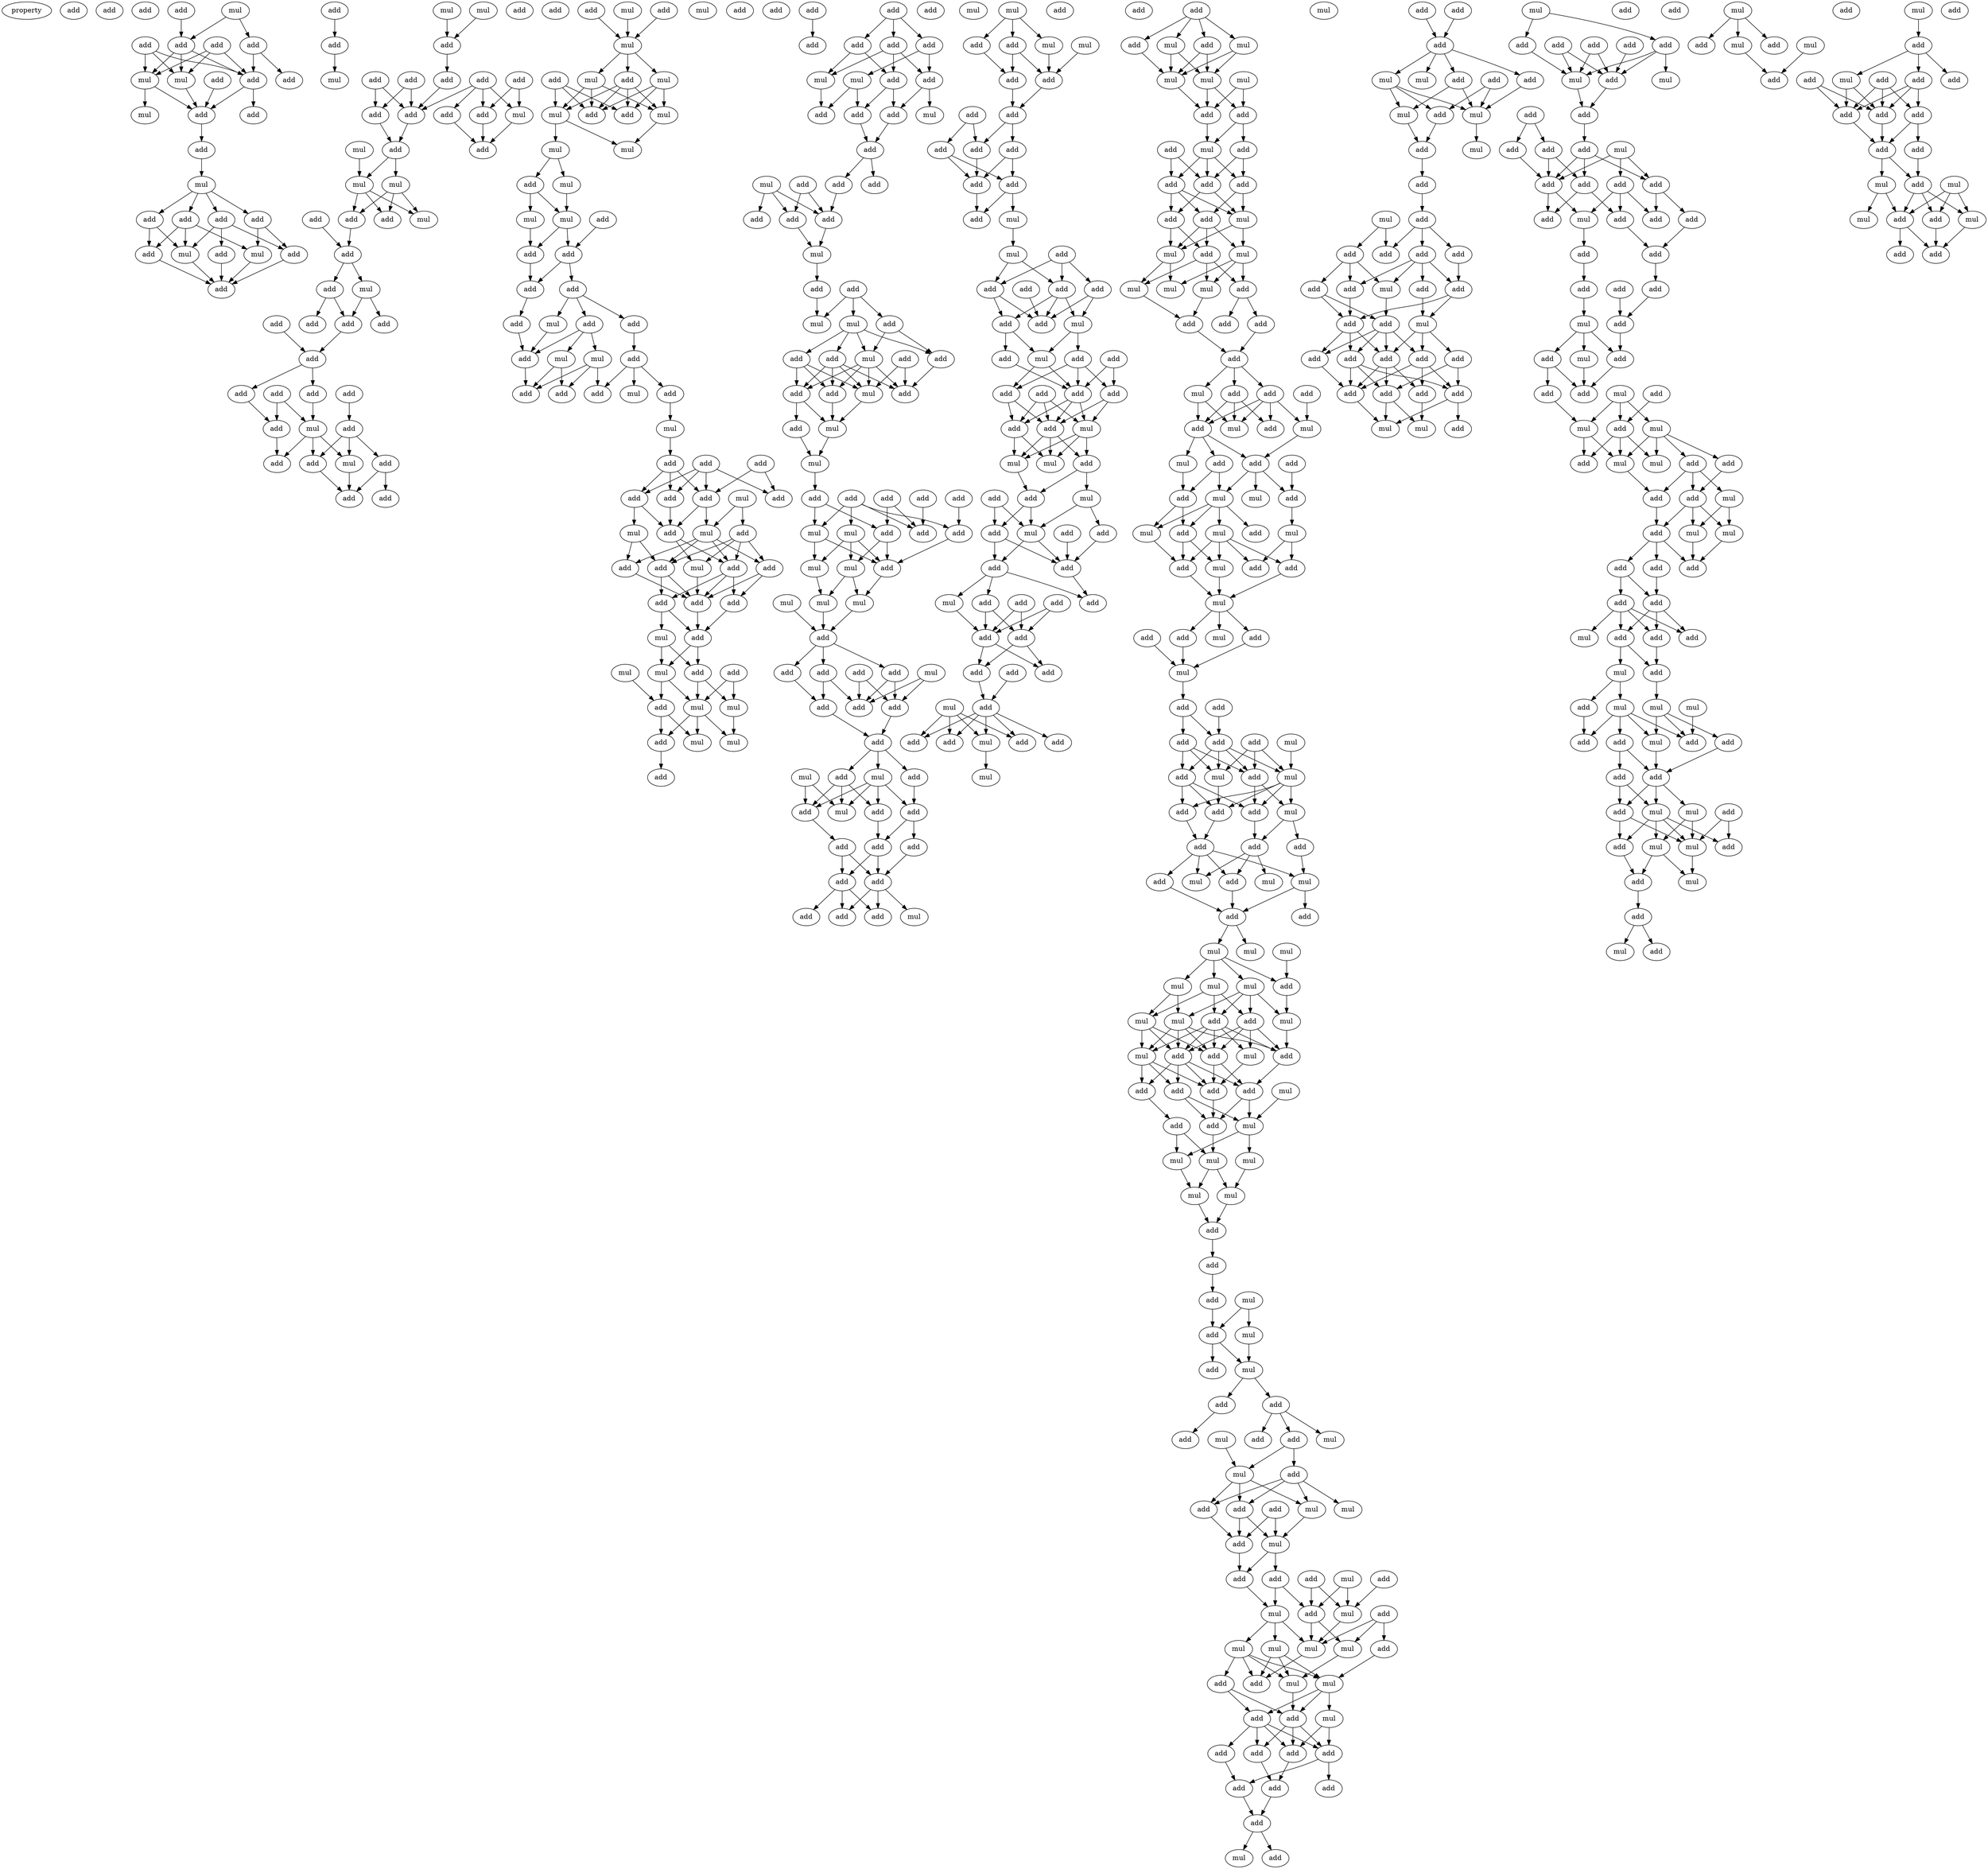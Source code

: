 digraph {
    node [fontcolor=black]
    property [mul=2,lf=2.0]
    0 [ label = add ];
    1 [ label = add ];
    2 [ label = add ];
    3 [ label = add ];
    4 [ label = mul ];
    5 [ label = add ];
    6 [ label = add ];
    7 [ label = add ];
    8 [ label = add ];
    9 [ label = add ];
    10 [ label = mul ];
    11 [ label = add ];
    12 [ label = add ];
    13 [ label = mul ];
    14 [ label = mul ];
    15 [ label = add ];
    16 [ label = add ];
    17 [ label = add ];
    18 [ label = mul ];
    19 [ label = add ];
    20 [ label = add ];
    21 [ label = add ];
    22 [ label = add ];
    23 [ label = add ];
    24 [ label = add ];
    25 [ label = mul ];
    26 [ label = add ];
    27 [ label = mul ];
    28 [ label = add ];
    29 [ label = add ];
    30 [ label = add ];
    31 [ label = mul ];
    32 [ label = mul ];
    33 [ label = add ];
    34 [ label = mul ];
    35 [ label = add ];
    36 [ label = add ];
    37 [ label = add ];
    38 [ label = add ];
    39 [ label = add ];
    40 [ label = add ];
    41 [ label = add ];
    42 [ label = add ];
    43 [ label = add ];
    44 [ label = mul ];
    45 [ label = add ];
    46 [ label = mul ];
    47 [ label = add ];
    48 [ label = add ];
    49 [ label = mul ];
    50 [ label = mul ];
    51 [ label = add ];
    52 [ label = add ];
    53 [ label = add ];
    54 [ label = mul ];
    55 [ label = add ];
    56 [ label = mul ];
    57 [ label = add ];
    58 [ label = add ];
    59 [ label = add ];
    60 [ label = add ];
    61 [ label = add ];
    62 [ label = add ];
    63 [ label = add ];
    64 [ label = add ];
    65 [ label = add ];
    66 [ label = add ];
    67 [ label = add ];
    68 [ label = mul ];
    69 [ label = add ];
    70 [ label = add ];
    71 [ label = add ];
    72 [ label = mul ];
    73 [ label = add ];
    74 [ label = add ];
    75 [ label = add ];
    76 [ label = add ];
    77 [ label = add ];
    78 [ label = mul ];
    79 [ label = mul ];
    80 [ label = add ];
    81 [ label = mul ];
    82 [ label = add ];
    83 [ label = mul ];
    84 [ label = add ];
    85 [ label = mul ];
    86 [ label = add ];
    87 [ label = mul ];
    88 [ label = mul ];
    89 [ label = add ];
    90 [ label = mul ];
    91 [ label = mul ];
    92 [ label = add ];
    93 [ label = mul ];
    94 [ label = add ];
    95 [ label = mul ];
    96 [ label = add ];
    97 [ label = mul ];
    98 [ label = add ];
    99 [ label = add ];
    100 [ label = add ];
    101 [ label = add ];
    102 [ label = add ];
    103 [ label = add ];
    104 [ label = add ];
    105 [ label = add ];
    106 [ label = mul ];
    107 [ label = add ];
    108 [ label = add ];
    109 [ label = mul ];
    110 [ label = mul ];
    111 [ label = add ];
    112 [ label = mul ];
    113 [ label = add ];
    114 [ label = add ];
    115 [ label = add ];
    116 [ label = mul ];
    117 [ label = add ];
    118 [ label = add ];
    119 [ label = add ];
    120 [ label = add ];
    121 [ label = add ];
    122 [ label = add ];
    123 [ label = add ];
    124 [ label = mul ];
    125 [ label = add ];
    126 [ label = add ];
    127 [ label = mul ];
    128 [ label = mul ];
    129 [ label = add ];
    130 [ label = add ];
    131 [ label = add ];
    132 [ label = add ];
    133 [ label = mul ];
    134 [ label = add ];
    135 [ label = add ];
    136 [ label = add ];
    137 [ label = mul ];
    138 [ label = add ];
    139 [ label = add ];
    140 [ label = add ];
    141 [ label = mul ];
    142 [ label = add ];
    143 [ label = add ];
    144 [ label = mul ];
    145 [ label = mul ];
    146 [ label = mul ];
    147 [ label = add ];
    148 [ label = mul ];
    149 [ label = add ];
    150 [ label = mul ];
    151 [ label = add ];
    152 [ label = add ];
    153 [ label = add ];
    154 [ label = add ];
    155 [ label = add ];
    156 [ label = add ];
    157 [ label = mul ];
    158 [ label = mul ];
    159 [ label = add ];
    160 [ label = add ];
    161 [ label = add ];
    162 [ label = mul ];
    163 [ label = add ];
    164 [ label = add ];
    165 [ label = add ];
    166 [ label = add ];
    167 [ label = add ];
    168 [ label = mul ];
    169 [ label = add ];
    170 [ label = add ];
    171 [ label = add ];
    172 [ label = add ];
    173 [ label = mul ];
    174 [ label = add ];
    175 [ label = add ];
    176 [ label = mul ];
    177 [ label = mul ];
    178 [ label = add ];
    179 [ label = add ];
    180 [ label = mul ];
    181 [ label = add ];
    182 [ label = add ];
    183 [ label = add ];
    184 [ label = mul ];
    185 [ label = add ];
    186 [ label = add ];
    187 [ label = add ];
    188 [ label = add ];
    189 [ label = mul ];
    190 [ label = mul ];
    191 [ label = add ];
    192 [ label = add ];
    193 [ label = add ];
    194 [ label = add ];
    195 [ label = add ];
    196 [ label = mul ];
    197 [ label = mul ];
    198 [ label = add ];
    199 [ label = add ];
    200 [ label = add ];
    201 [ label = mul ];
    202 [ label = mul ];
    203 [ label = add ];
    204 [ label = mul ];
    205 [ label = mul ];
    206 [ label = mul ];
    207 [ label = add ];
    208 [ label = add ];
    209 [ label = add ];
    210 [ label = add ];
    211 [ label = mul ];
    212 [ label = add ];
    213 [ label = add ];
    214 [ label = add ];
    215 [ label = add ];
    216 [ label = add ];
    217 [ label = add ];
    218 [ label = mul ];
    219 [ label = add ];
    220 [ label = mul ];
    221 [ label = mul ];
    222 [ label = add ];
    223 [ label = add ];
    224 [ label = add ];
    225 [ label = add ];
    226 [ label = add ];
    227 [ label = add ];
    228 [ label = add ];
    229 [ label = add ];
    230 [ label = add ];
    231 [ label = mul ];
    232 [ label = add ];
    233 [ label = mul ];
    234 [ label = add ];
    235 [ label = mul ];
    236 [ label = add ];
    237 [ label = add ];
    238 [ label = mul ];
    239 [ label = add ];
    240 [ label = mul ];
    241 [ label = add ];
    242 [ label = add ];
    243 [ label = add ];
    244 [ label = add ];
    245 [ label = add ];
    246 [ label = add ];
    247 [ label = add ];
    248 [ label = add ];
    249 [ label = add ];
    250 [ label = add ];
    251 [ label = mul ];
    252 [ label = add ];
    253 [ label = mul ];
    254 [ label = add ];
    255 [ label = add ];
    256 [ label = add ];
    257 [ label = add ];
    258 [ label = add ];
    259 [ label = add ];
    260 [ label = add ];
    261 [ label = mul ];
    262 [ label = mul ];
    263 [ label = add ];
    264 [ label = add ];
    265 [ label = add ];
    266 [ label = add ];
    267 [ label = add ];
    268 [ label = add ];
    269 [ label = add ];
    270 [ label = add ];
    271 [ label = mul ];
    272 [ label = add ];
    273 [ label = mul ];
    274 [ label = mul ];
    275 [ label = add ];
    276 [ label = add ];
    277 [ label = add ];
    278 [ label = mul ];
    279 [ label = add ];
    280 [ label = mul ];
    281 [ label = add ];
    282 [ label = add ];
    283 [ label = add ];
    284 [ label = add ];
    285 [ label = add ];
    286 [ label = add ];
    287 [ label = mul ];
    288 [ label = add ];
    289 [ label = add ];
    290 [ label = add ];
    291 [ label = add ];
    292 [ label = add ];
    293 [ label = add ];
    294 [ label = add ];
    295 [ label = mul ];
    296 [ label = add ];
    297 [ label = add ];
    298 [ label = mul ];
    299 [ label = add ];
    300 [ label = add ];
    301 [ label = add ];
    302 [ label = mul ];
    303 [ label = add ];
    304 [ label = mul ];
    305 [ label = add ];
    306 [ label = add ];
    307 [ label = mul ];
    308 [ label = mul ];
    309 [ label = mul ];
    310 [ label = mul ];
    311 [ label = add ];
    312 [ label = add ];
    313 [ label = mul ];
    314 [ label = add ];
    315 [ label = add ];
    316 [ label = add ];
    317 [ label = add ];
    318 [ label = add ];
    319 [ label = add ];
    320 [ label = mul ];
    321 [ label = add ];
    322 [ label = add ];
    323 [ label = mul ];
    324 [ label = mul ];
    325 [ label = add ];
    326 [ label = mul ];
    327 [ label = mul ];
    328 [ label = mul ];
    329 [ label = add ];
    330 [ label = add ];
    331 [ label = add ];
    332 [ label = add ];
    333 [ label = add ];
    334 [ label = add ];
    335 [ label = mul ];
    336 [ label = add ];
    337 [ label = add ];
    338 [ label = mul ];
    339 [ label = add ];
    340 [ label = mul ];
    341 [ label = add ];
    342 [ label = add ];
    343 [ label = add ];
    344 [ label = mul ];
    345 [ label = add ];
    346 [ label = mul ];
    347 [ label = mul ];
    348 [ label = add ];
    349 [ label = mul ];
    350 [ label = add ];
    351 [ label = mul ];
    352 [ label = add ];
    353 [ label = mul ];
    354 [ label = mul ];
    355 [ label = add ];
    356 [ label = add ];
    357 [ label = add ];
    358 [ label = mul ];
    359 [ label = add ];
    360 [ label = add ];
    361 [ label = mul ];
    362 [ label = add ];
    363 [ label = mul ];
    364 [ label = add ];
    365 [ label = add ];
    366 [ label = add ];
    367 [ label = add ];
    368 [ label = add ];
    369 [ label = mul ];
    370 [ label = add ];
    371 [ label = mul ];
    372 [ label = add ];
    373 [ label = mul ];
    374 [ label = add ];
    375 [ label = add ];
    376 [ label = mul ];
    377 [ label = add ];
    378 [ label = add ];
    379 [ label = add ];
    380 [ label = add ];
    381 [ label = mul ];
    382 [ label = mul ];
    383 [ label = add ];
    384 [ label = add ];
    385 [ label = mul ];
    386 [ label = add ];
    387 [ label = add ];
    388 [ label = mul ];
    389 [ label = mul ];
    390 [ label = mul ];
    391 [ label = add ];
    392 [ label = mul ];
    393 [ label = mul ];
    394 [ label = mul ];
    395 [ label = add ];
    396 [ label = mul ];
    397 [ label = mul ];
    398 [ label = add ];
    399 [ label = mul ];
    400 [ label = mul ];
    401 [ label = add ];
    402 [ label = add ];
    403 [ label = mul ];
    404 [ label = add ];
    405 [ label = add ];
    406 [ label = add ];
    407 [ label = add ];
    408 [ label = mul ];
    409 [ label = add ];
    410 [ label = mul ];
    411 [ label = add ];
    412 [ label = add ];
    413 [ label = mul ];
    414 [ label = mul ];
    415 [ label = mul ];
    416 [ label = mul ];
    417 [ label = mul ];
    418 [ label = add ];
    419 [ label = mul ];
    420 [ label = add ];
    421 [ label = add ];
    422 [ label = mul ];
    423 [ label = add ];
    424 [ label = mul ];
    425 [ label = mul ];
    426 [ label = add ];
    427 [ label = add ];
    428 [ label = add ];
    429 [ label = mul ];
    430 [ label = add ];
    431 [ label = add ];
    432 [ label = mul ];
    433 [ label = add ];
    434 [ label = add ];
    435 [ label = mul ];
    436 [ label = add ];
    437 [ label = add ];
    438 [ label = mul ];
    439 [ label = mul ];
    440 [ label = add ];
    441 [ label = mul ];
    442 [ label = add ];
    443 [ label = add ];
    444 [ label = add ];
    445 [ label = add ];
    446 [ label = mul ];
    447 [ label = add ];
    448 [ label = add ];
    449 [ label = mul ];
    450 [ label = add ];
    451 [ label = mul ];
    452 [ label = mul ];
    453 [ label = mul ];
    454 [ label = mul ];
    455 [ label = mul ];
    456 [ label = add ];
    457 [ label = mul ];
    458 [ label = add ];
    459 [ label = add ];
    460 [ label = mul ];
    461 [ label = add ];
    462 [ label = mul ];
    463 [ label = add ];
    464 [ label = add ];
    465 [ label = add ];
    466 [ label = add ];
    467 [ label = add ];
    468 [ label = add ];
    469 [ label = add ];
    470 [ label = add ];
    471 [ label = add ];
    472 [ label = add ];
    473 [ label = mul ];
    474 [ label = add ];
    475 [ label = add ];
    476 [ label = add ];
    477 [ label = mul ];
    478 [ label = add ];
    479 [ label = add ];
    480 [ label = mul ];
    481 [ label = add ];
    482 [ label = mul ];
    483 [ label = mul ];
    484 [ label = add ];
    485 [ label = mul ];
    486 [ label = add ];
    487 [ label = add ];
    488 [ label = add ];
    489 [ label = mul ];
    490 [ label = add ];
    491 [ label = add ];
    492 [ label = add ];
    493 [ label = add ];
    494 [ label = add ];
    495 [ label = add ];
    496 [ label = add ];
    497 [ label = mul ];
    498 [ label = add ];
    499 [ label = add ];
    500 [ label = add ];
    501 [ label = mul ];
    502 [ label = add ];
    503 [ label = add ];
    504 [ label = add ];
    505 [ label = add ];
    506 [ label = add ];
    507 [ label = add ];
    508 [ label = add ];
    509 [ label = add ];
    510 [ label = add ];
    511 [ label = mul ];
    512 [ label = mul ];
    513 [ label = add ];
    514 [ label = mul ];
    515 [ label = add ];
    516 [ label = add ];
    517 [ label = add ];
    518 [ label = add ];
    519 [ label = add ];
    520 [ label = mul ];
    521 [ label = add ];
    522 [ label = mul ];
    523 [ label = add ];
    524 [ label = add ];
    525 [ label = add ];
    526 [ label = mul ];
    527 [ label = add ];
    528 [ label = add ];
    529 [ label = add ];
    530 [ label = add ];
    531 [ label = add ];
    532 [ label = add ];
    533 [ label = add ];
    534 [ label = add ];
    535 [ label = add ];
    536 [ label = mul ];
    537 [ label = add ];
    538 [ label = add ];
    539 [ label = add ];
    540 [ label = add ];
    541 [ label = add ];
    542 [ label = add ];
    543 [ label = add ];
    544 [ label = add ];
    545 [ label = add ];
    546 [ label = mul ];
    547 [ label = add ];
    548 [ label = mul ];
    549 [ label = add ];
    550 [ label = add ];
    551 [ label = add ];
    552 [ label = mul ];
    553 [ label = add ];
    554 [ label = mul ];
    555 [ label = mul ];
    556 [ label = add ];
    557 [ label = add ];
    558 [ label = add ];
    559 [ label = add ];
    560 [ label = mul ];
    561 [ label = mul ];
    562 [ label = mul ];
    563 [ label = add ];
    564 [ label = add ];
    565 [ label = mul ];
    566 [ label = mul ];
    567 [ label = add ];
    568 [ label = add ];
    569 [ label = add ];
    570 [ label = add ];
    571 [ label = add ];
    572 [ label = add ];
    573 [ label = add ];
    574 [ label = add ];
    575 [ label = add ];
    576 [ label = mul ];
    577 [ label = add ];
    578 [ label = mul ];
    579 [ label = mul ];
    580 [ label = mul ];
    581 [ label = mul ];
    582 [ label = add ];
    583 [ label = add ];
    584 [ label = add ];
    585 [ label = mul ];
    586 [ label = add ];
    587 [ label = add ];
    588 [ label = add ];
    589 [ label = add ];
    590 [ label = mul ];
    591 [ label = add ];
    592 [ label = add ];
    593 [ label = mul ];
    594 [ label = add ];
    595 [ label = mul ];
    596 [ label = mul ];
    597 [ label = add ];
    598 [ label = mul ];
    599 [ label = add ];
    600 [ label = add ];
    601 [ label = mul ];
    602 [ label = add ];
    603 [ label = mul ];
    604 [ label = add ];
    605 [ label = mul ];
    606 [ label = mul ];
    607 [ label = add ];
    608 [ label = add ];
    609 [ label = add ];
    610 [ label = mul ];
    611 [ label = add ];
    612 [ label = add ];
    613 [ label = mul ];
    614 [ label = add ];
    615 [ label = add ];
    616 [ label = add ];
    617 [ label = add ];
    618 [ label = add ];
    619 [ label = add ];
    620 [ label = add ];
    621 [ label = add ];
    622 [ label = add ];
    623 [ label = mul ];
    624 [ label = mul ];
    625 [ label = add ];
    626 [ label = add ];
    627 [ label = mul ];
    628 [ label = add ];
    629 [ label = mul ];
    630 [ label = add ];
    631 [ label = add ];
    3 -> 7 [ name = 0 ];
    4 -> 6 [ name = 1 ];
    4 -> 7 [ name = 2 ];
    5 -> 10 [ name = 3 ];
    5 -> 11 [ name = 4 ];
    5 -> 13 [ name = 5 ];
    6 -> 11 [ name = 6 ];
    6 -> 12 [ name = 7 ];
    7 -> 10 [ name = 8 ];
    7 -> 11 [ name = 9 ];
    7 -> 13 [ name = 10 ];
    8 -> 10 [ name = 11 ];
    8 -> 11 [ name = 12 ];
    8 -> 13 [ name = 13 ];
    9 -> 15 [ name = 14 ];
    10 -> 14 [ name = 15 ];
    10 -> 15 [ name = 16 ];
    11 -> 15 [ name = 17 ];
    11 -> 16 [ name = 18 ];
    13 -> 15 [ name = 19 ];
    15 -> 17 [ name = 20 ];
    17 -> 18 [ name = 21 ];
    18 -> 19 [ name = 22 ];
    18 -> 20 [ name = 23 ];
    18 -> 21 [ name = 24 ];
    18 -> 22 [ name = 25 ];
    19 -> 26 [ name = 26 ];
    19 -> 27 [ name = 27 ];
    20 -> 24 [ name = 28 ];
    20 -> 25 [ name = 29 ];
    20 -> 26 [ name = 30 ];
    21 -> 23 [ name = 31 ];
    21 -> 25 [ name = 32 ];
    22 -> 23 [ name = 33 ];
    22 -> 25 [ name = 34 ];
    22 -> 27 [ name = 35 ];
    23 -> 29 [ name = 36 ];
    24 -> 29 [ name = 37 ];
    25 -> 29 [ name = 38 ];
    26 -> 29 [ name = 39 ];
    27 -> 29 [ name = 40 ];
    28 -> 30 [ name = 41 ];
    30 -> 32 [ name = 42 ];
    31 -> 35 [ name = 43 ];
    34 -> 35 [ name = 44 ];
    35 -> 36 [ name = 45 ];
    36 -> 45 [ name = 46 ];
    37 -> 43 [ name = 47 ];
    37 -> 45 [ name = 48 ];
    38 -> 41 [ name = 49 ];
    38 -> 44 [ name = 50 ];
    39 -> 43 [ name = 51 ];
    39 -> 45 [ name = 52 ];
    40 -> 41 [ name = 53 ];
    40 -> 42 [ name = 54 ];
    40 -> 44 [ name = 55 ];
    40 -> 45 [ name = 56 ];
    41 -> 47 [ name = 57 ];
    42 -> 47 [ name = 58 ];
    43 -> 48 [ name = 59 ];
    44 -> 47 [ name = 60 ];
    45 -> 48 [ name = 61 ];
    46 -> 49 [ name = 62 ];
    48 -> 49 [ name = 63 ];
    48 -> 50 [ name = 64 ];
    49 -> 52 [ name = 65 ];
    49 -> 53 [ name = 66 ];
    49 -> 54 [ name = 67 ];
    50 -> 52 [ name = 68 ];
    50 -> 53 [ name = 69 ];
    50 -> 54 [ name = 70 ];
    51 -> 55 [ name = 71 ];
    52 -> 55 [ name = 72 ];
    55 -> 56 [ name = 73 ];
    55 -> 57 [ name = 74 ];
    56 -> 59 [ name = 75 ];
    56 -> 62 [ name = 76 ];
    57 -> 59 [ name = 77 ];
    57 -> 61 [ name = 78 ];
    58 -> 63 [ name = 79 ];
    59 -> 63 [ name = 80 ];
    63 -> 66 [ name = 81 ];
    63 -> 67 [ name = 82 ];
    64 -> 70 [ name = 83 ];
    65 -> 68 [ name = 84 ];
    65 -> 69 [ name = 85 ];
    66 -> 68 [ name = 86 ];
    67 -> 69 [ name = 87 ];
    68 -> 71 [ name = 88 ];
    68 -> 72 [ name = 89 ];
    68 -> 74 [ name = 90 ];
    69 -> 74 [ name = 91 ];
    70 -> 71 [ name = 92 ];
    70 -> 72 [ name = 93 ];
    70 -> 73 [ name = 94 ];
    71 -> 76 [ name = 95 ];
    72 -> 76 [ name = 96 ];
    73 -> 75 [ name = 97 ];
    73 -> 76 [ name = 98 ];
    77 -> 81 [ name = 99 ];
    78 -> 81 [ name = 100 ];
    80 -> 81 [ name = 101 ];
    81 -> 83 [ name = 102 ];
    81 -> 84 [ name = 103 ];
    81 -> 85 [ name = 104 ];
    82 -> 86 [ name = 105 ];
    82 -> 87 [ name = 106 ];
    82 -> 89 [ name = 107 ];
    83 -> 86 [ name = 108 ];
    83 -> 88 [ name = 109 ];
    83 -> 89 [ name = 110 ];
    84 -> 86 [ name = 111 ];
    84 -> 87 [ name = 112 ];
    84 -> 88 [ name = 113 ];
    84 -> 89 [ name = 114 ];
    85 -> 87 [ name = 115 ];
    85 -> 88 [ name = 116 ];
    85 -> 89 [ name = 117 ];
    87 -> 90 [ name = 118 ];
    87 -> 91 [ name = 119 ];
    88 -> 91 [ name = 120 ];
    90 -> 92 [ name = 121 ];
    90 -> 93 [ name = 122 ];
    92 -> 95 [ name = 123 ];
    92 -> 97 [ name = 124 ];
    93 -> 97 [ name = 125 ];
    95 -> 98 [ name = 126 ];
    96 -> 99 [ name = 127 ];
    97 -> 98 [ name = 128 ];
    97 -> 99 [ name = 129 ];
    98 -> 101 [ name = 130 ];
    99 -> 100 [ name = 131 ];
    99 -> 101 [ name = 132 ];
    100 -> 102 [ name = 133 ];
    100 -> 104 [ name = 134 ];
    100 -> 106 [ name = 135 ];
    101 -> 105 [ name = 136 ];
    102 -> 108 [ name = 137 ];
    102 -> 109 [ name = 138 ];
    102 -> 110 [ name = 139 ];
    104 -> 107 [ name = 140 ];
    105 -> 108 [ name = 141 ];
    106 -> 108 [ name = 142 ];
    107 -> 111 [ name = 143 ];
    107 -> 112 [ name = 144 ];
    107 -> 114 [ name = 145 ];
    108 -> 113 [ name = 146 ];
    109 -> 111 [ name = 147 ];
    109 -> 113 [ name = 148 ];
    109 -> 115 [ name = 149 ];
    110 -> 113 [ name = 150 ];
    110 -> 115 [ name = 151 ];
    114 -> 116 [ name = 152 ];
    116 -> 118 [ name = 153 ];
    117 -> 120 [ name = 154 ];
    117 -> 123 [ name = 155 ];
    118 -> 121 [ name = 156 ];
    118 -> 122 [ name = 157 ];
    118 -> 123 [ name = 158 ];
    119 -> 120 [ name = 159 ];
    119 -> 121 [ name = 160 ];
    119 -> 122 [ name = 161 ];
    119 -> 123 [ name = 162 ];
    121 -> 126 [ name = 163 ];
    121 -> 127 [ name = 164 ];
    122 -> 126 [ name = 165 ];
    123 -> 126 [ name = 166 ];
    123 -> 128 [ name = 167 ];
    124 -> 125 [ name = 168 ];
    124 -> 128 [ name = 169 ];
    125 -> 130 [ name = 170 ];
    125 -> 131 [ name = 171 ];
    125 -> 132 [ name = 172 ];
    125 -> 133 [ name = 173 ];
    126 -> 131 [ name = 174 ];
    126 -> 133 [ name = 175 ];
    127 -> 129 [ name = 176 ];
    127 -> 130 [ name = 177 ];
    128 -> 129 [ name = 178 ];
    128 -> 130 [ name = 179 ];
    128 -> 131 [ name = 180 ];
    128 -> 132 [ name = 181 ];
    129 -> 135 [ name = 182 ];
    130 -> 135 [ name = 183 ];
    130 -> 136 [ name = 184 ];
    131 -> 134 [ name = 185 ];
    131 -> 135 [ name = 186 ];
    131 -> 136 [ name = 187 ];
    132 -> 134 [ name = 188 ];
    132 -> 135 [ name = 189 ];
    133 -> 135 [ name = 190 ];
    134 -> 138 [ name = 191 ];
    135 -> 138 [ name = 192 ];
    136 -> 137 [ name = 193 ];
    136 -> 138 [ name = 194 ];
    137 -> 142 [ name = 195 ];
    137 -> 144 [ name = 196 ];
    138 -> 142 [ name = 197 ];
    138 -> 144 [ name = 198 ];
    139 -> 140 [ name = 199 ];
    141 -> 147 [ name = 200 ];
    142 -> 145 [ name = 201 ];
    142 -> 146 [ name = 202 ];
    143 -> 145 [ name = 203 ];
    143 -> 146 [ name = 204 ];
    144 -> 145 [ name = 205 ];
    144 -> 147 [ name = 206 ];
    145 -> 148 [ name = 207 ];
    145 -> 149 [ name = 208 ];
    145 -> 150 [ name = 209 ];
    146 -> 150 [ name = 210 ];
    147 -> 148 [ name = 211 ];
    147 -> 149 [ name = 212 ];
    149 -> 151 [ name = 213 ];
    152 -> 153 [ name = 214 ];
    152 -> 154 [ name = 215 ];
    152 -> 155 [ name = 216 ];
    153 -> 156 [ name = 217 ];
    153 -> 157 [ name = 218 ];
    154 -> 158 [ name = 219 ];
    154 -> 159 [ name = 220 ];
    155 -> 156 [ name = 221 ];
    155 -> 157 [ name = 222 ];
    155 -> 159 [ name = 223 ];
    156 -> 160 [ name = 224 ];
    156 -> 163 [ name = 225 ];
    157 -> 161 [ name = 226 ];
    158 -> 161 [ name = 227 ];
    158 -> 163 [ name = 228 ];
    159 -> 160 [ name = 229 ];
    159 -> 162 [ name = 230 ];
    160 -> 164 [ name = 231 ];
    163 -> 164 [ name = 232 ];
    164 -> 166 [ name = 233 ];
    164 -> 167 [ name = 234 ];
    165 -> 170 [ name = 235 ];
    165 -> 171 [ name = 236 ];
    166 -> 170 [ name = 237 ];
    168 -> 169 [ name = 238 ];
    168 -> 170 [ name = 239 ];
    168 -> 171 [ name = 240 ];
    170 -> 173 [ name = 241 ];
    171 -> 173 [ name = 242 ];
    173 -> 174 [ name = 243 ];
    174 -> 176 [ name = 244 ];
    175 -> 176 [ name = 245 ];
    175 -> 177 [ name = 246 ];
    175 -> 178 [ name = 247 ];
    177 -> 179 [ name = 248 ];
    177 -> 180 [ name = 249 ];
    177 -> 181 [ name = 250 ];
    177 -> 183 [ name = 251 ];
    178 -> 179 [ name = 252 ];
    178 -> 180 [ name = 253 ];
    179 -> 185 [ name = 254 ];
    180 -> 184 [ name = 255 ];
    180 -> 185 [ name = 256 ];
    180 -> 186 [ name = 257 ];
    180 -> 187 [ name = 258 ];
    181 -> 184 [ name = 259 ];
    181 -> 186 [ name = 260 ];
    181 -> 187 [ name = 261 ];
    182 -> 184 [ name = 262 ];
    182 -> 185 [ name = 263 ];
    183 -> 184 [ name = 264 ];
    183 -> 185 [ name = 265 ];
    183 -> 186 [ name = 266 ];
    183 -> 187 [ name = 267 ];
    184 -> 189 [ name = 268 ];
    186 -> 189 [ name = 269 ];
    187 -> 188 [ name = 270 ];
    187 -> 189 [ name = 271 ];
    188 -> 190 [ name = 272 ];
    189 -> 190 [ name = 273 ];
    190 -> 193 [ name = 274 ];
    191 -> 199 [ name = 275 ];
    192 -> 198 [ name = 276 ];
    193 -> 197 [ name = 277 ];
    193 -> 200 [ name = 278 ];
    194 -> 199 [ name = 279 ];
    194 -> 200 [ name = 280 ];
    195 -> 196 [ name = 281 ];
    195 -> 197 [ name = 282 ];
    195 -> 198 [ name = 283 ];
    195 -> 199 [ name = 284 ];
    196 -> 201 [ name = 285 ];
    196 -> 202 [ name = 286 ];
    196 -> 203 [ name = 287 ];
    197 -> 202 [ name = 288 ];
    197 -> 203 [ name = 289 ];
    198 -> 203 [ name = 290 ];
    200 -> 201 [ name = 291 ];
    200 -> 203 [ name = 292 ];
    201 -> 205 [ name = 293 ];
    201 -> 206 [ name = 294 ];
    202 -> 205 [ name = 295 ];
    203 -> 206 [ name = 296 ];
    204 -> 207 [ name = 297 ];
    205 -> 207 [ name = 298 ];
    206 -> 207 [ name = 299 ];
    207 -> 208 [ name = 300 ];
    207 -> 209 [ name = 301 ];
    207 -> 210 [ name = 302 ];
    208 -> 214 [ name = 303 ];
    208 -> 215 [ name = 304 ];
    209 -> 213 [ name = 305 ];
    209 -> 215 [ name = 306 ];
    210 -> 213 [ name = 307 ];
    211 -> 214 [ name = 308 ];
    211 -> 215 [ name = 309 ];
    212 -> 214 [ name = 310 ];
    212 -> 215 [ name = 311 ];
    213 -> 216 [ name = 312 ];
    214 -> 216 [ name = 313 ];
    216 -> 217 [ name = 314 ];
    216 -> 218 [ name = 315 ];
    216 -> 219 [ name = 316 ];
    217 -> 222 [ name = 317 ];
    218 -> 221 [ name = 318 ];
    218 -> 222 [ name = 319 ];
    218 -> 223 [ name = 320 ];
    218 -> 224 [ name = 321 ];
    219 -> 221 [ name = 322 ];
    219 -> 223 [ name = 323 ];
    219 -> 224 [ name = 324 ];
    220 -> 221 [ name = 325 ];
    220 -> 224 [ name = 326 ];
    222 -> 225 [ name = 327 ];
    222 -> 227 [ name = 328 ];
    223 -> 225 [ name = 329 ];
    224 -> 226 [ name = 330 ];
    225 -> 228 [ name = 331 ];
    225 -> 229 [ name = 332 ];
    226 -> 228 [ name = 333 ];
    226 -> 229 [ name = 334 ];
    227 -> 229 [ name = 335 ];
    228 -> 230 [ name = 336 ];
    228 -> 232 [ name = 337 ];
    228 -> 234 [ name = 338 ];
    229 -> 230 [ name = 339 ];
    229 -> 231 [ name = 340 ];
    229 -> 232 [ name = 341 ];
    235 -> 237 [ name = 342 ];
    235 -> 238 [ name = 343 ];
    235 -> 239 [ name = 344 ];
    237 -> 241 [ name = 345 ];
    237 -> 242 [ name = 346 ];
    238 -> 242 [ name = 347 ];
    239 -> 241 [ name = 348 ];
    240 -> 242 [ name = 349 ];
    241 -> 244 [ name = 350 ];
    242 -> 244 [ name = 351 ];
    243 -> 245 [ name = 352 ];
    243 -> 247 [ name = 353 ];
    244 -> 245 [ name = 354 ];
    244 -> 246 [ name = 355 ];
    245 -> 248 [ name = 356 ];
    246 -> 248 [ name = 357 ];
    246 -> 249 [ name = 358 ];
    247 -> 248 [ name = 359 ];
    247 -> 249 [ name = 360 ];
    248 -> 250 [ name = 361 ];
    249 -> 250 [ name = 362 ];
    249 -> 251 [ name = 363 ];
    251 -> 253 [ name = 364 ];
    252 -> 254 [ name = 365 ];
    252 -> 255 [ name = 366 ];
    252 -> 258 [ name = 367 ];
    253 -> 254 [ name = 368 ];
    253 -> 255 [ name = 369 ];
    254 -> 259 [ name = 370 ];
    254 -> 260 [ name = 371 ];
    255 -> 259 [ name = 372 ];
    255 -> 260 [ name = 373 ];
    255 -> 261 [ name = 374 ];
    256 -> 259 [ name = 375 ];
    258 -> 259 [ name = 376 ];
    258 -> 261 [ name = 377 ];
    260 -> 262 [ name = 378 ];
    260 -> 263 [ name = 379 ];
    261 -> 262 [ name = 380 ];
    261 -> 264 [ name = 381 ];
    262 -> 266 [ name = 382 ];
    262 -> 268 [ name = 383 ];
    263 -> 268 [ name = 384 ];
    264 -> 266 [ name = 385 ];
    264 -> 268 [ name = 386 ];
    264 -> 269 [ name = 387 ];
    265 -> 268 [ name = 388 ];
    265 -> 269 [ name = 389 ];
    266 -> 270 [ name = 390 ];
    266 -> 272 [ name = 391 ];
    267 -> 270 [ name = 392 ];
    267 -> 271 [ name = 393 ];
    267 -> 272 [ name = 394 ];
    268 -> 270 [ name = 395 ];
    268 -> 271 [ name = 396 ];
    268 -> 272 [ name = 397 ];
    269 -> 270 [ name = 398 ];
    269 -> 271 [ name = 399 ];
    270 -> 273 [ name = 400 ];
    270 -> 274 [ name = 401 ];
    270 -> 275 [ name = 402 ];
    271 -> 273 [ name = 403 ];
    271 -> 274 [ name = 404 ];
    271 -> 275 [ name = 405 ];
    272 -> 273 [ name = 406 ];
    272 -> 274 [ name = 407 ];
    274 -> 276 [ name = 408 ];
    275 -> 276 [ name = 409 ];
    275 -> 278 [ name = 410 ];
    276 -> 280 [ name = 411 ];
    276 -> 281 [ name = 412 ];
    277 -> 280 [ name = 413 ];
    277 -> 281 [ name = 414 ];
    278 -> 279 [ name = 415 ];
    278 -> 280 [ name = 416 ];
    279 -> 283 [ name = 417 ];
    280 -> 283 [ name = 418 ];
    280 -> 284 [ name = 419 ];
    281 -> 283 [ name = 420 ];
    281 -> 284 [ name = 421 ];
    282 -> 283 [ name = 422 ];
    283 -> 286 [ name = 423 ];
    284 -> 285 [ name = 424 ];
    284 -> 286 [ name = 425 ];
    284 -> 287 [ name = 426 ];
    285 -> 290 [ name = 427 ];
    285 -> 291 [ name = 428 ];
    287 -> 291 [ name = 429 ];
    288 -> 290 [ name = 430 ];
    288 -> 291 [ name = 431 ];
    289 -> 290 [ name = 432 ];
    289 -> 291 [ name = 433 ];
    290 -> 292 [ name = 434 ];
    290 -> 294 [ name = 435 ];
    291 -> 292 [ name = 436 ];
    291 -> 294 [ name = 437 ];
    292 -> 296 [ name = 438 ];
    293 -> 296 [ name = 439 ];
    295 -> 297 [ name = 440 ];
    295 -> 298 [ name = 441 ];
    295 -> 299 [ name = 442 ];
    295 -> 301 [ name = 443 ];
    296 -> 297 [ name = 444 ];
    296 -> 298 [ name = 445 ];
    296 -> 299 [ name = 446 ];
    296 -> 300 [ name = 447 ];
    296 -> 301 [ name = 448 ];
    298 -> 302 [ name = 449 ];
    303 -> 304 [ name = 450 ];
    303 -> 305 [ name = 451 ];
    303 -> 306 [ name = 452 ];
    303 -> 307 [ name = 453 ];
    304 -> 308 [ name = 454 ];
    304 -> 309 [ name = 455 ];
    305 -> 308 [ name = 456 ];
    306 -> 308 [ name = 457 ];
    306 -> 309 [ name = 458 ];
    307 -> 308 [ name = 459 ];
    307 -> 309 [ name = 460 ];
    308 -> 311 [ name = 461 ];
    309 -> 311 [ name = 462 ];
    309 -> 312 [ name = 463 ];
    310 -> 311 [ name = 464 ];
    310 -> 312 [ name = 465 ];
    311 -> 313 [ name = 466 ];
    312 -> 313 [ name = 467 ];
    312 -> 315 [ name = 468 ];
    313 -> 316 [ name = 469 ];
    313 -> 317 [ name = 470 ];
    313 -> 318 [ name = 471 ];
    314 -> 317 [ name = 472 ];
    314 -> 318 [ name = 473 ];
    315 -> 316 [ name = 474 ];
    315 -> 318 [ name = 475 ];
    316 -> 319 [ name = 476 ];
    316 -> 320 [ name = 477 ];
    317 -> 319 [ name = 478 ];
    317 -> 320 [ name = 479 ];
    317 -> 321 [ name = 480 ];
    318 -> 320 [ name = 481 ];
    318 -> 321 [ name = 482 ];
    319 -> 322 [ name = 483 ];
    319 -> 323 [ name = 484 ];
    319 -> 324 [ name = 485 ];
    320 -> 323 [ name = 486 ];
    320 -> 324 [ name = 487 ];
    321 -> 322 [ name = 488 ];
    321 -> 324 [ name = 489 ];
    322 -> 325 [ name = 490 ];
    322 -> 326 [ name = 491 ];
    322 -> 328 [ name = 492 ];
    323 -> 325 [ name = 493 ];
    323 -> 326 [ name = 494 ];
    323 -> 327 [ name = 495 ];
    324 -> 327 [ name = 496 ];
    324 -> 328 [ name = 497 ];
    325 -> 329 [ name = 498 ];
    325 -> 330 [ name = 499 ];
    326 -> 331 [ name = 500 ];
    328 -> 331 [ name = 501 ];
    329 -> 332 [ name = 502 ];
    331 -> 332 [ name = 503 ];
    332 -> 334 [ name = 504 ];
    332 -> 335 [ name = 505 ];
    332 -> 336 [ name = 506 ];
    333 -> 340 [ name = 507 ];
    334 -> 337 [ name = 508 ];
    334 -> 338 [ name = 509 ];
    334 -> 339 [ name = 510 ];
    335 -> 338 [ name = 511 ];
    335 -> 339 [ name = 512 ];
    336 -> 337 [ name = 513 ];
    336 -> 338 [ name = 514 ];
    336 -> 339 [ name = 515 ];
    336 -> 340 [ name = 516 ];
    339 -> 341 [ name = 517 ];
    339 -> 343 [ name = 518 ];
    339 -> 344 [ name = 519 ];
    340 -> 341 [ name = 520 ];
    341 -> 345 [ name = 521 ];
    341 -> 346 [ name = 522 ];
    341 -> 347 [ name = 523 ];
    342 -> 345 [ name = 524 ];
    343 -> 346 [ name = 525 ];
    343 -> 348 [ name = 526 ];
    344 -> 348 [ name = 527 ];
    345 -> 353 [ name = 528 ];
    346 -> 349 [ name = 529 ];
    346 -> 350 [ name = 530 ];
    346 -> 351 [ name = 531 ];
    346 -> 352 [ name = 532 ];
    348 -> 349 [ name = 533 ];
    348 -> 350 [ name = 534 ];
    349 -> 357 [ name = 535 ];
    350 -> 354 [ name = 536 ];
    350 -> 357 [ name = 537 ];
    351 -> 354 [ name = 538 ];
    351 -> 355 [ name = 539 ];
    351 -> 356 [ name = 540 ];
    351 -> 357 [ name = 541 ];
    353 -> 355 [ name = 542 ];
    353 -> 356 [ name = 543 ];
    354 -> 358 [ name = 544 ];
    355 -> 358 [ name = 545 ];
    357 -> 358 [ name = 546 ];
    358 -> 359 [ name = 547 ];
    358 -> 361 [ name = 548 ];
    358 -> 362 [ name = 549 ];
    359 -> 363 [ name = 550 ];
    360 -> 363 [ name = 551 ];
    362 -> 363 [ name = 552 ];
    363 -> 364 [ name = 553 ];
    364 -> 366 [ name = 554 ];
    364 -> 367 [ name = 555 ];
    365 -> 367 [ name = 556 ];
    366 -> 370 [ name = 557 ];
    366 -> 372 [ name = 558 ];
    366 -> 373 [ name = 559 ];
    367 -> 370 [ name = 560 ];
    367 -> 371 [ name = 561 ];
    367 -> 372 [ name = 562 ];
    367 -> 373 [ name = 563 ];
    368 -> 370 [ name = 564 ];
    368 -> 371 [ name = 565 ];
    368 -> 373 [ name = 566 ];
    369 -> 371 [ name = 567 ];
    370 -> 376 [ name = 568 ];
    370 -> 377 [ name = 569 ];
    371 -> 374 [ name = 570 ];
    371 -> 375 [ name = 571 ];
    371 -> 376 [ name = 572 ];
    371 -> 377 [ name = 573 ];
    372 -> 374 [ name = 574 ];
    372 -> 375 [ name = 575 ];
    372 -> 377 [ name = 576 ];
    373 -> 374 [ name = 577 ];
    374 -> 379 [ name = 578 ];
    375 -> 379 [ name = 579 ];
    376 -> 378 [ name = 580 ];
    376 -> 380 [ name = 581 ];
    377 -> 378 [ name = 582 ];
    378 -> 381 [ name = 583 ];
    378 -> 382 [ name = 584 ];
    378 -> 384 [ name = 585 ];
    379 -> 382 [ name = 586 ];
    379 -> 383 [ name = 587 ];
    379 -> 384 [ name = 588 ];
    379 -> 385 [ name = 589 ];
    380 -> 385 [ name = 590 ];
    383 -> 387 [ name = 591 ];
    384 -> 387 [ name = 592 ];
    385 -> 386 [ name = 593 ];
    385 -> 387 [ name = 594 ];
    387 -> 389 [ name = 595 ];
    387 -> 390 [ name = 596 ];
    388 -> 391 [ name = 597 ];
    389 -> 391 [ name = 598 ];
    389 -> 392 [ name = 599 ];
    389 -> 393 [ name = 600 ];
    389 -> 394 [ name = 601 ];
    391 -> 399 [ name = 602 ];
    392 -> 396 [ name = 603 ];
    392 -> 397 [ name = 604 ];
    393 -> 395 [ name = 605 ];
    393 -> 397 [ name = 606 ];
    393 -> 398 [ name = 607 ];
    394 -> 395 [ name = 608 ];
    394 -> 396 [ name = 609 ];
    394 -> 398 [ name = 610 ];
    394 -> 399 [ name = 611 ];
    395 -> 400 [ name = 612 ];
    395 -> 401 [ name = 613 ];
    395 -> 402 [ name = 614 ];
    395 -> 403 [ name = 615 ];
    395 -> 404 [ name = 616 ];
    396 -> 401 [ name = 617 ];
    396 -> 402 [ name = 618 ];
    396 -> 403 [ name = 619 ];
    396 -> 404 [ name = 620 ];
    397 -> 402 [ name = 621 ];
    397 -> 403 [ name = 622 ];
    397 -> 404 [ name = 623 ];
    398 -> 400 [ name = 624 ];
    398 -> 401 [ name = 625 ];
    398 -> 402 [ name = 626 ];
    398 -> 404 [ name = 627 ];
    399 -> 401 [ name = 628 ];
    400 -> 407 [ name = 629 ];
    401 -> 405 [ name = 630 ];
    402 -> 405 [ name = 631 ];
    402 -> 406 [ name = 632 ];
    402 -> 407 [ name = 633 ];
    402 -> 409 [ name = 634 ];
    403 -> 406 [ name = 635 ];
    403 -> 407 [ name = 636 ];
    403 -> 409 [ name = 637 ];
    404 -> 405 [ name = 638 ];
    404 -> 407 [ name = 639 ];
    405 -> 410 [ name = 640 ];
    405 -> 411 [ name = 641 ];
    406 -> 410 [ name = 642 ];
    406 -> 411 [ name = 643 ];
    407 -> 411 [ name = 644 ];
    408 -> 410 [ name = 645 ];
    409 -> 412 [ name = 646 ];
    410 -> 413 [ name = 647 ];
    410 -> 415 [ name = 648 ];
    411 -> 414 [ name = 649 ];
    412 -> 414 [ name = 650 ];
    412 -> 415 [ name = 651 ];
    413 -> 416 [ name = 652 ];
    414 -> 416 [ name = 653 ];
    414 -> 417 [ name = 654 ];
    415 -> 417 [ name = 655 ];
    416 -> 418 [ name = 656 ];
    417 -> 418 [ name = 657 ];
    418 -> 420 [ name = 658 ];
    420 -> 421 [ name = 659 ];
    421 -> 423 [ name = 660 ];
    422 -> 423 [ name = 661 ];
    422 -> 424 [ name = 662 ];
    423 -> 425 [ name = 663 ];
    423 -> 426 [ name = 664 ];
    424 -> 425 [ name = 665 ];
    425 -> 427 [ name = 666 ];
    425 -> 428 [ name = 667 ];
    427 -> 430 [ name = 668 ];
    428 -> 431 [ name = 669 ];
    428 -> 432 [ name = 670 ];
    428 -> 433 [ name = 671 ];
    429 -> 435 [ name = 672 ];
    431 -> 434 [ name = 673 ];
    431 -> 435 [ name = 674 ];
    434 -> 436 [ name = 675 ];
    434 -> 438 [ name = 676 ];
    434 -> 439 [ name = 677 ];
    434 -> 440 [ name = 678 ];
    435 -> 436 [ name = 679 ];
    435 -> 439 [ name = 680 ];
    435 -> 440 [ name = 681 ];
    436 -> 441 [ name = 682 ];
    436 -> 442 [ name = 683 ];
    437 -> 441 [ name = 684 ];
    437 -> 442 [ name = 685 ];
    439 -> 441 [ name = 686 ];
    440 -> 442 [ name = 687 ];
    441 -> 443 [ name = 688 ];
    441 -> 444 [ name = 689 ];
    442 -> 443 [ name = 690 ];
    443 -> 451 [ name = 691 ];
    444 -> 448 [ name = 692 ];
    444 -> 451 [ name = 693 ];
    445 -> 449 [ name = 694 ];
    446 -> 448 [ name = 695 ];
    446 -> 449 [ name = 696 ];
    447 -> 448 [ name = 697 ];
    447 -> 449 [ name = 698 ];
    448 -> 452 [ name = 699 ];
    448 -> 455 [ name = 700 ];
    449 -> 455 [ name = 701 ];
    450 -> 452 [ name = 702 ];
    450 -> 455 [ name = 703 ];
    450 -> 456 [ name = 704 ];
    451 -> 453 [ name = 705 ];
    451 -> 454 [ name = 706 ];
    451 -> 455 [ name = 707 ];
    452 -> 457 [ name = 708 ];
    453 -> 457 [ name = 709 ];
    453 -> 458 [ name = 710 ];
    453 -> 459 [ name = 711 ];
    453 -> 460 [ name = 712 ];
    454 -> 457 [ name = 713 ];
    454 -> 459 [ name = 714 ];
    454 -> 460 [ name = 715 ];
    455 -> 459 [ name = 716 ];
    456 -> 460 [ name = 717 ];
    457 -> 461 [ name = 718 ];
    458 -> 461 [ name = 719 ];
    458 -> 463 [ name = 720 ];
    460 -> 461 [ name = 721 ];
    460 -> 462 [ name = 722 ];
    460 -> 463 [ name = 723 ];
    461 -> 465 [ name = 724 ];
    461 -> 466 [ name = 725 ];
    461 -> 467 [ name = 726 ];
    462 -> 465 [ name = 727 ];
    462 -> 467 [ name = 728 ];
    463 -> 464 [ name = 729 ];
    463 -> 465 [ name = 730 ];
    463 -> 466 [ name = 731 ];
    463 -> 467 [ name = 732 ];
    464 -> 470 [ name = 733 ];
    465 -> 469 [ name = 734 ];
    465 -> 470 [ name = 735 ];
    466 -> 468 [ name = 736 ];
    467 -> 468 [ name = 737 ];
    468 -> 471 [ name = 738 ];
    470 -> 471 [ name = 739 ];
    471 -> 473 [ name = 740 ];
    471 -> 474 [ name = 741 ];
    472 -> 476 [ name = 742 ];
    475 -> 476 [ name = 743 ];
    476 -> 477 [ name = 744 ];
    476 -> 478 [ name = 745 ];
    476 -> 480 [ name = 746 ];
    476 -> 481 [ name = 747 ];
    477 -> 482 [ name = 748 ];
    477 -> 483 [ name = 749 ];
    477 -> 484 [ name = 750 ];
    478 -> 483 [ name = 751 ];
    479 -> 483 [ name = 752 ];
    479 -> 484 [ name = 753 ];
    481 -> 482 [ name = 754 ];
    481 -> 483 [ name = 755 ];
    482 -> 486 [ name = 756 ];
    483 -> 485 [ name = 757 ];
    484 -> 486 [ name = 758 ];
    486 -> 487 [ name = 759 ];
    487 -> 488 [ name = 760 ];
    488 -> 490 [ name = 761 ];
    488 -> 491 [ name = 762 ];
    488 -> 492 [ name = 763 ];
    489 -> 490 [ name = 764 ];
    489 -> 493 [ name = 765 ];
    491 -> 495 [ name = 766 ];
    492 -> 495 [ name = 767 ];
    492 -> 496 [ name = 768 ];
    492 -> 497 [ name = 769 ];
    492 -> 498 [ name = 770 ];
    493 -> 494 [ name = 771 ];
    493 -> 497 [ name = 772 ];
    493 -> 498 [ name = 773 ];
    494 -> 499 [ name = 774 ];
    494 -> 500 [ name = 775 ];
    495 -> 499 [ name = 776 ];
    495 -> 501 [ name = 777 ];
    496 -> 501 [ name = 778 ];
    497 -> 500 [ name = 779 ];
    498 -> 499 [ name = 780 ];
    499 -> 503 [ name = 781 ];
    499 -> 505 [ name = 782 ];
    499 -> 506 [ name = 783 ];
    500 -> 502 [ name = 784 ];
    500 -> 503 [ name = 785 ];
    500 -> 505 [ name = 786 ];
    500 -> 506 [ name = 787 ];
    501 -> 502 [ name = 788 ];
    501 -> 503 [ name = 789 ];
    501 -> 504 [ name = 790 ];
    502 -> 508 [ name = 791 ];
    502 -> 509 [ name = 792 ];
    502 -> 510 [ name = 793 ];
    503 -> 507 [ name = 794 ];
    503 -> 508 [ name = 795 ];
    503 -> 510 [ name = 796 ];
    504 -> 507 [ name = 797 ];
    504 -> 509 [ name = 798 ];
    505 -> 508 [ name = 799 ];
    506 -> 507 [ name = 800 ];
    506 -> 508 [ name = 801 ];
    506 -> 509 [ name = 802 ];
    507 -> 511 [ name = 803 ];
    507 -> 512 [ name = 804 ];
    508 -> 512 [ name = 805 ];
    509 -> 512 [ name = 806 ];
    509 -> 513 [ name = 807 ];
    510 -> 511 [ name = 808 ];
    514 -> 516 [ name = 809 ];
    514 -> 518 [ name = 810 ];
    515 -> 521 [ name = 811 ];
    515 -> 522 [ name = 812 ];
    516 -> 520 [ name = 813 ];
    516 -> 521 [ name = 814 ];
    516 -> 522 [ name = 815 ];
    517 -> 521 [ name = 816 ];
    517 -> 522 [ name = 817 ];
    518 -> 522 [ name = 818 ];
    519 -> 521 [ name = 819 ];
    521 -> 523 [ name = 820 ];
    522 -> 523 [ name = 821 ];
    523 -> 525 [ name = 822 ];
    524 -> 527 [ name = 823 ];
    524 -> 529 [ name = 824 ];
    525 -> 531 [ name = 825 ];
    525 -> 532 [ name = 826 ];
    525 -> 533 [ name = 827 ];
    526 -> 530 [ name = 828 ];
    526 -> 531 [ name = 829 ];
    526 -> 532 [ name = 830 ];
    527 -> 531 [ name = 831 ];
    529 -> 531 [ name = 832 ];
    529 -> 533 [ name = 833 ];
    530 -> 534 [ name = 834 ];
    530 -> 536 [ name = 835 ];
    530 -> 537 [ name = 836 ];
    531 -> 536 [ name = 837 ];
    531 -> 538 [ name = 838 ];
    532 -> 534 [ name = 839 ];
    532 -> 535 [ name = 840 ];
    533 -> 537 [ name = 841 ];
    533 -> 538 [ name = 842 ];
    535 -> 540 [ name = 843 ];
    536 -> 539 [ name = 844 ];
    537 -> 540 [ name = 845 ];
    539 -> 543 [ name = 846 ];
    540 -> 542 [ name = 847 ];
    541 -> 544 [ name = 848 ];
    542 -> 544 [ name = 849 ];
    543 -> 546 [ name = 850 ];
    544 -> 547 [ name = 851 ];
    546 -> 547 [ name = 852 ];
    546 -> 548 [ name = 853 ];
    546 -> 549 [ name = 854 ];
    547 -> 553 [ name = 855 ];
    548 -> 553 [ name = 856 ];
    549 -> 551 [ name = 857 ];
    549 -> 553 [ name = 858 ];
    550 -> 556 [ name = 859 ];
    551 -> 555 [ name = 860 ];
    552 -> 554 [ name = 861 ];
    552 -> 555 [ name = 862 ];
    552 -> 556 [ name = 863 ];
    554 -> 558 [ name = 864 ];
    554 -> 559 [ name = 865 ];
    554 -> 560 [ name = 866 ];
    554 -> 561 [ name = 867 ];
    555 -> 557 [ name = 868 ];
    555 -> 560 [ name = 869 ];
    556 -> 557 [ name = 870 ];
    556 -> 560 [ name = 871 ];
    556 -> 561 [ name = 872 ];
    558 -> 563 [ name = 873 ];
    559 -> 562 [ name = 874 ];
    559 -> 563 [ name = 875 ];
    559 -> 564 [ name = 876 ];
    560 -> 564 [ name = 877 ];
    562 -> 565 [ name = 878 ];
    562 -> 566 [ name = 879 ];
    563 -> 565 [ name = 880 ];
    563 -> 566 [ name = 881 ];
    563 -> 567 [ name = 882 ];
    564 -> 567 [ name = 883 ];
    565 -> 568 [ name = 884 ];
    566 -> 568 [ name = 885 ];
    567 -> 568 [ name = 886 ];
    567 -> 569 [ name = 887 ];
    567 -> 570 [ name = 888 ];
    569 -> 571 [ name = 889 ];
    569 -> 572 [ name = 890 ];
    570 -> 572 [ name = 891 ];
    571 -> 573 [ name = 892 ];
    571 -> 574 [ name = 893 ];
    571 -> 575 [ name = 894 ];
    571 -> 576 [ name = 895 ];
    572 -> 573 [ name = 896 ];
    572 -> 574 [ name = 897 ];
    572 -> 575 [ name = 898 ];
    573 -> 577 [ name = 899 ];
    575 -> 577 [ name = 900 ];
    575 -> 578 [ name = 901 ];
    577 -> 580 [ name = 902 ];
    578 -> 581 [ name = 903 ];
    578 -> 582 [ name = 904 ];
    579 -> 583 [ name = 905 ];
    580 -> 583 [ name = 906 ];
    580 -> 584 [ name = 907 ];
    580 -> 585 [ name = 908 ];
    581 -> 583 [ name = 909 ];
    581 -> 585 [ name = 910 ];
    581 -> 586 [ name = 911 ];
    581 -> 587 [ name = 912 ];
    582 -> 586 [ name = 913 ];
    584 -> 588 [ name = 914 ];
    585 -> 588 [ name = 915 ];
    587 -> 588 [ name = 916 ];
    587 -> 589 [ name = 917 ];
    588 -> 590 [ name = 918 ];
    588 -> 591 [ name = 919 ];
    588 -> 593 [ name = 920 ];
    589 -> 590 [ name = 921 ];
    589 -> 591 [ name = 922 ];
    590 -> 594 [ name = 923 ];
    590 -> 595 [ name = 924 ];
    590 -> 596 [ name = 925 ];
    590 -> 597 [ name = 926 ];
    591 -> 596 [ name = 927 ];
    591 -> 597 [ name = 928 ];
    592 -> 594 [ name = 929 ];
    592 -> 596 [ name = 930 ];
    593 -> 595 [ name = 931 ];
    593 -> 596 [ name = 932 ];
    595 -> 598 [ name = 933 ];
    595 -> 599 [ name = 934 ];
    596 -> 598 [ name = 935 ];
    597 -> 599 [ name = 936 ];
    599 -> 600 [ name = 937 ];
    600 -> 601 [ name = 938 ];
    600 -> 602 [ name = 939 ];
    603 -> 604 [ name = 940 ];
    603 -> 606 [ name = 941 ];
    603 -> 607 [ name = 942 ];
    605 -> 608 [ name = 943 ];
    606 -> 608 [ name = 944 ];
    610 -> 612 [ name = 945 ];
    612 -> 613 [ name = 946 ];
    612 -> 615 [ name = 947 ];
    612 -> 616 [ name = 948 ];
    613 -> 618 [ name = 949 ];
    613 -> 619 [ name = 950 ];
    614 -> 618 [ name = 951 ];
    614 -> 619 [ name = 952 ];
    616 -> 618 [ name = 953 ];
    616 -> 619 [ name = 954 ];
    616 -> 620 [ name = 955 ];
    617 -> 618 [ name = 956 ];
    617 -> 619 [ name = 957 ];
    617 -> 620 [ name = 958 ];
    618 -> 621 [ name = 959 ];
    619 -> 621 [ name = 960 ];
    620 -> 621 [ name = 961 ];
    620 -> 622 [ name = 962 ];
    621 -> 623 [ name = 963 ];
    621 -> 625 [ name = 964 ];
    622 -> 625 [ name = 965 ];
    623 -> 627 [ name = 966 ];
    623 -> 628 [ name = 967 ];
    624 -> 626 [ name = 968 ];
    624 -> 628 [ name = 969 ];
    624 -> 629 [ name = 970 ];
    625 -> 626 [ name = 971 ];
    625 -> 628 [ name = 972 ];
    625 -> 629 [ name = 973 ];
    626 -> 631 [ name = 974 ];
    628 -> 630 [ name = 975 ];
    628 -> 631 [ name = 976 ];
    629 -> 631 [ name = 977 ];
}
